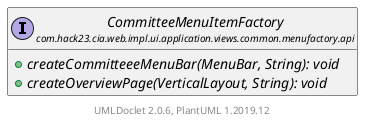 @startuml
    set namespaceSeparator none
    hide empty fields
    hide empty methods

    interface "<size:14>CommitteeMenuItemFactory\n<size:10>com.hack23.cia.web.impl.ui.application.views.common.menufactory.api" as com.hack23.cia.web.impl.ui.application.views.common.menufactory.api.CommitteeMenuItemFactory [[CommitteeMenuItemFactory.html]] {
        {abstract} +createCommitteeeMenuBar(MenuBar, String): void
        {abstract} +createOverviewPage(VerticalLayout, String): void
    }

    center footer UMLDoclet 2.0.6, PlantUML 1.2019.12
@enduml
